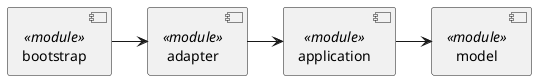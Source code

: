 @startuml
[bootstrap]<<module>>
[bootstrap] -> [adapter]

[adapter]<<module>>
[adapter] -> [application]

[application]<<module>>
[application] -> [model]

[model]<<module>>
@enduml